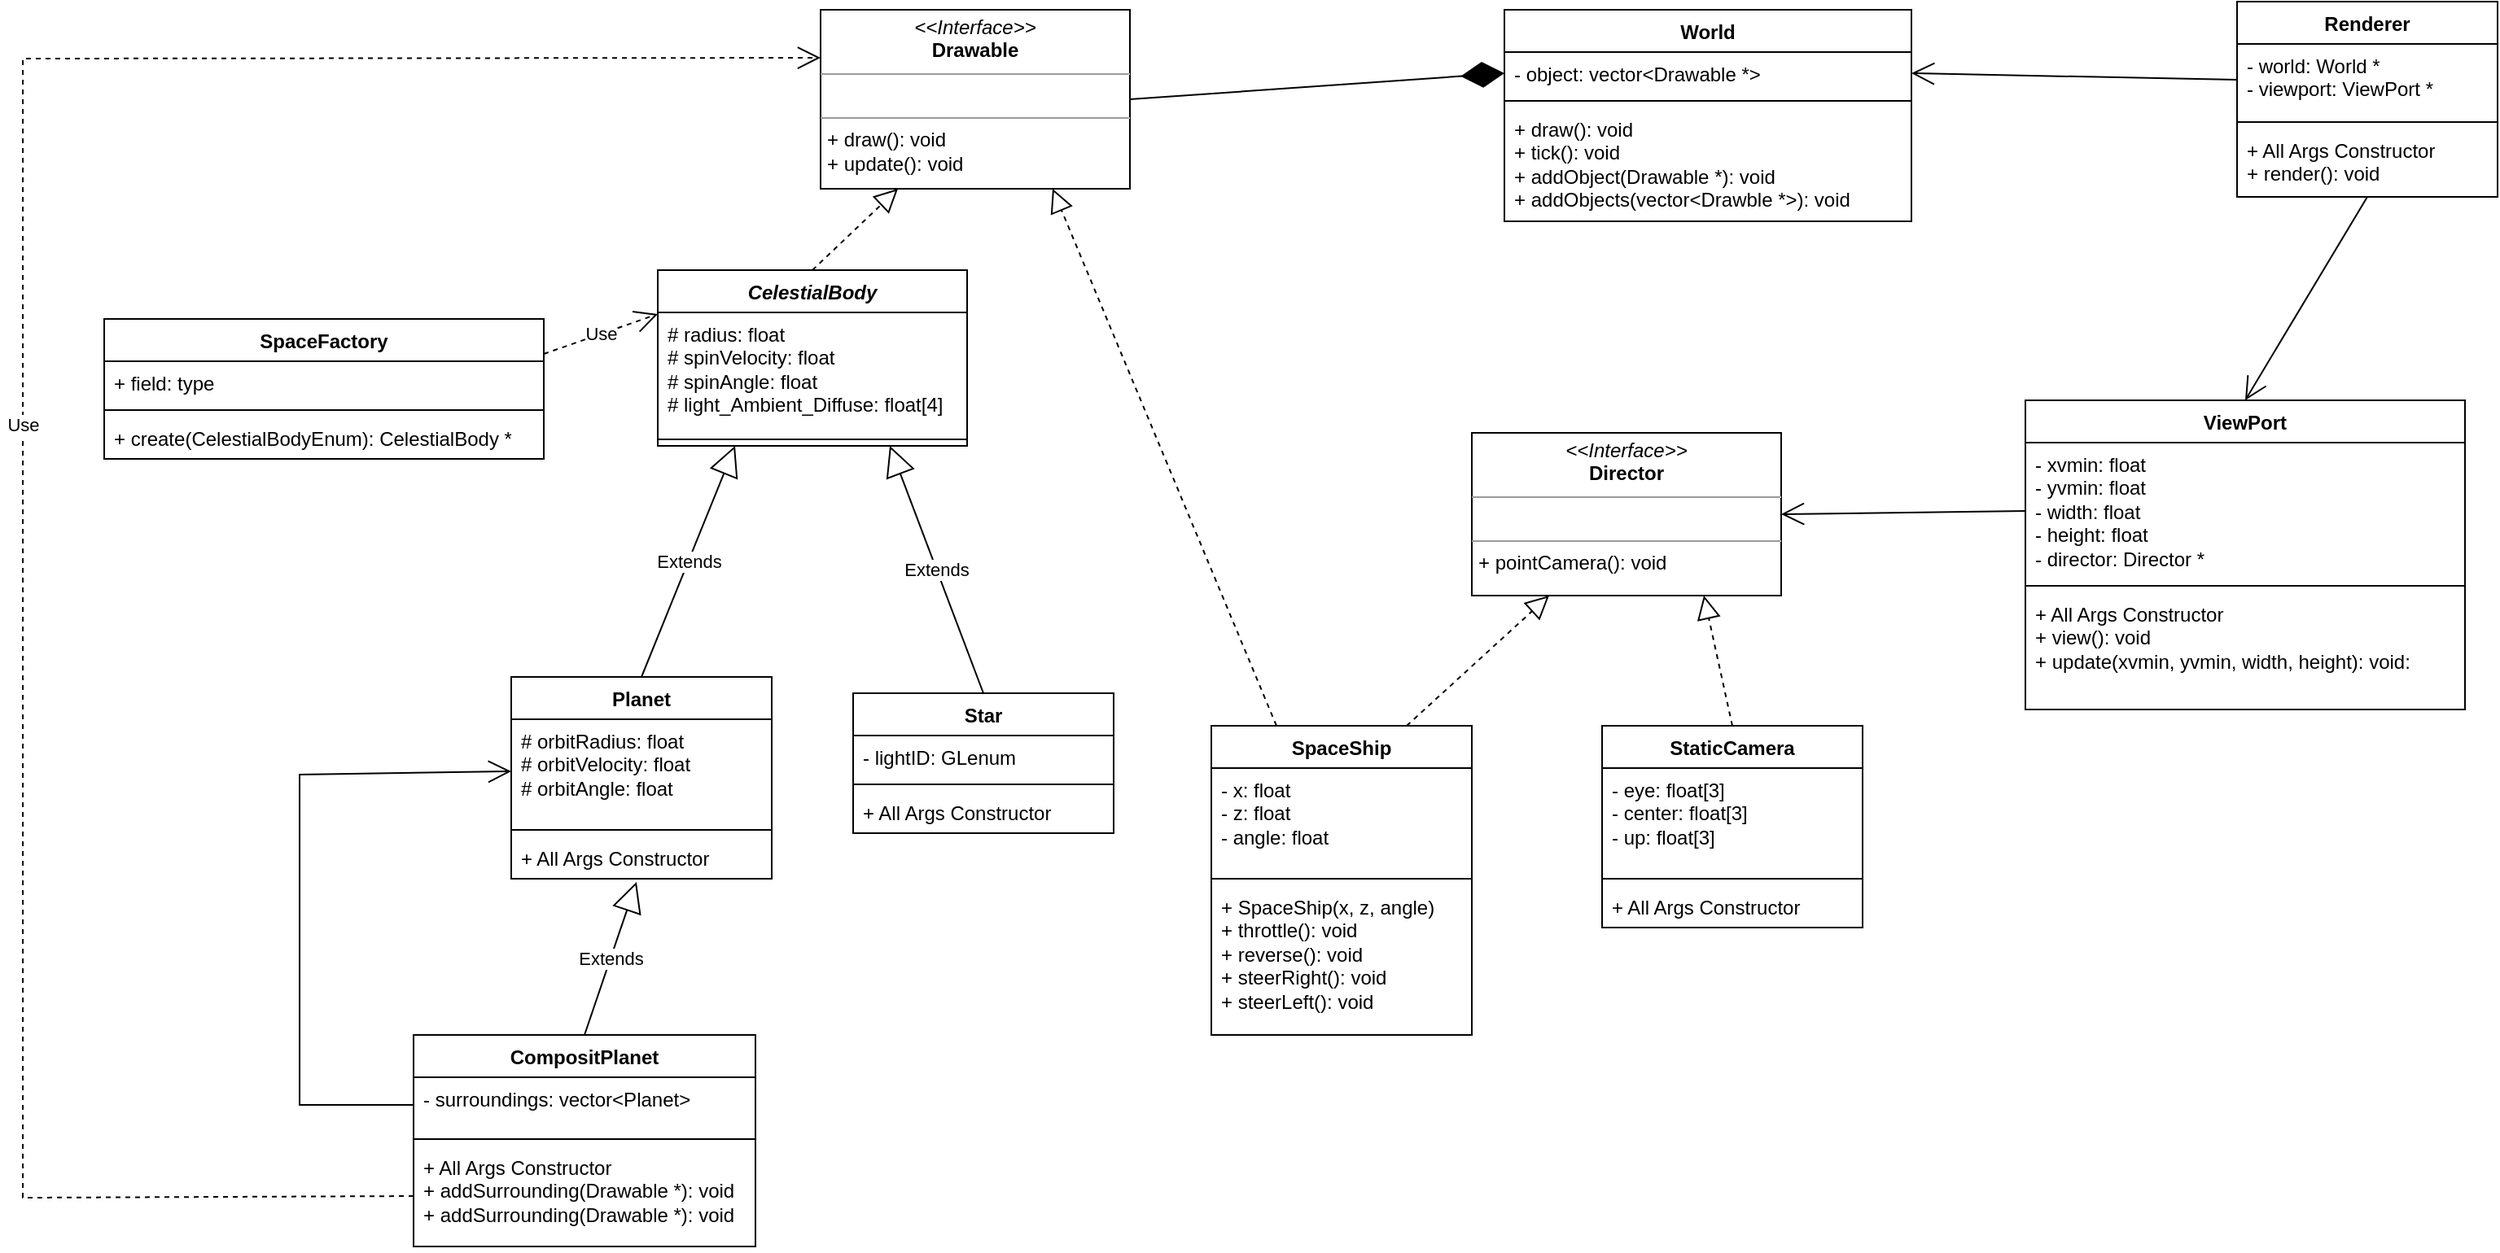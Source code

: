 <mxfile version="21.2.1" type="device">
  <diagram name="Page-1" id="YA8auVT5l-mC5QDapxrh">
    <mxGraphModel dx="3149" dy="1091" grid="1" gridSize="10" guides="1" tooltips="1" connect="1" arrows="1" fold="1" page="1" pageScale="1" pageWidth="1100" pageHeight="850" math="0" shadow="0">
      <root>
        <mxCell id="0" />
        <mxCell id="1" parent="0" />
        <mxCell id="5R4qzBZSKDGuNzsZwvef-4" value="&lt;p style=&quot;margin:0px;margin-top:4px;text-align:center;&quot;&gt;&lt;i&gt;&amp;lt;&amp;lt;Interface&amp;gt;&amp;gt;&lt;/i&gt;&lt;br&gt;&lt;b&gt;Drawable&lt;/b&gt;&lt;/p&gt;&lt;hr size=&quot;1&quot;&gt;&lt;p style=&quot;margin:0px;margin-left:4px;&quot;&gt;&lt;br&gt;&lt;/p&gt;&lt;hr size=&quot;1&quot;&gt;&lt;p style=&quot;margin:0px;margin-left:4px;&quot;&gt;+ draw(): void&lt;br&gt;+ update(): void&lt;/p&gt;" style="verticalAlign=top;align=left;overflow=fill;fontSize=12;fontFamily=Helvetica;html=1;whiteSpace=wrap;" vertex="1" parent="1">
          <mxGeometry x="290" y="45" width="190" height="110" as="geometry" />
        </mxCell>
        <mxCell id="5R4qzBZSKDGuNzsZwvef-5" value="&lt;i&gt;CelestialBody&lt;/i&gt;" style="swimlane;fontStyle=1;align=center;verticalAlign=top;childLayout=stackLayout;horizontal=1;startSize=26;horizontalStack=0;resizeParent=1;resizeParentMax=0;resizeLast=0;collapsible=1;marginBottom=0;whiteSpace=wrap;html=1;" vertex="1" parent="1">
          <mxGeometry x="190" y="205" width="190" height="108" as="geometry" />
        </mxCell>
        <mxCell id="5R4qzBZSKDGuNzsZwvef-6" value="# radius: float&lt;br&gt;# spinVelocity: float&lt;br&gt;# spinAngle: float&lt;br&gt;# light_Ambient_Diffuse: float[4]" style="text;strokeColor=none;fillColor=none;align=left;verticalAlign=top;spacingLeft=4;spacingRight=4;overflow=hidden;rotatable=0;points=[[0,0.5],[1,0.5]];portConstraint=eastwest;whiteSpace=wrap;html=1;" vertex="1" parent="5R4qzBZSKDGuNzsZwvef-5">
          <mxGeometry y="26" width="190" height="74" as="geometry" />
        </mxCell>
        <mxCell id="5R4qzBZSKDGuNzsZwvef-7" value="" style="line;strokeWidth=1;fillColor=none;align=left;verticalAlign=middle;spacingTop=-1;spacingLeft=3;spacingRight=3;rotatable=0;labelPosition=right;points=[];portConstraint=eastwest;strokeColor=inherit;" vertex="1" parent="5R4qzBZSKDGuNzsZwvef-5">
          <mxGeometry y="100" width="190" height="8" as="geometry" />
        </mxCell>
        <mxCell id="5R4qzBZSKDGuNzsZwvef-9" value="Planet" style="swimlane;fontStyle=1;align=center;verticalAlign=top;childLayout=stackLayout;horizontal=1;startSize=26;horizontalStack=0;resizeParent=1;resizeParentMax=0;resizeLast=0;collapsible=1;marginBottom=0;whiteSpace=wrap;html=1;" vertex="1" parent="1">
          <mxGeometry x="100" y="455" width="160" height="124" as="geometry" />
        </mxCell>
        <mxCell id="5R4qzBZSKDGuNzsZwvef-10" value="# orbitRadius: float&lt;br&gt;# orbitVelocity: float&lt;br&gt;# orbitAngle: float" style="text;strokeColor=none;fillColor=none;align=left;verticalAlign=top;spacingLeft=4;spacingRight=4;overflow=hidden;rotatable=0;points=[[0,0.5],[1,0.5]];portConstraint=eastwest;whiteSpace=wrap;html=1;" vertex="1" parent="5R4qzBZSKDGuNzsZwvef-9">
          <mxGeometry y="26" width="160" height="64" as="geometry" />
        </mxCell>
        <mxCell id="5R4qzBZSKDGuNzsZwvef-11" value="" style="line;strokeWidth=1;fillColor=none;align=left;verticalAlign=middle;spacingTop=-1;spacingLeft=3;spacingRight=3;rotatable=0;labelPosition=right;points=[];portConstraint=eastwest;strokeColor=inherit;" vertex="1" parent="5R4qzBZSKDGuNzsZwvef-9">
          <mxGeometry y="90" width="160" height="8" as="geometry" />
        </mxCell>
        <mxCell id="5R4qzBZSKDGuNzsZwvef-12" value="+ All Args Constructor" style="text;strokeColor=none;fillColor=none;align=left;verticalAlign=top;spacingLeft=4;spacingRight=4;overflow=hidden;rotatable=0;points=[[0,0.5],[1,0.5]];portConstraint=eastwest;whiteSpace=wrap;html=1;" vertex="1" parent="5R4qzBZSKDGuNzsZwvef-9">
          <mxGeometry y="98" width="160" height="26" as="geometry" />
        </mxCell>
        <mxCell id="5R4qzBZSKDGuNzsZwvef-13" value="Star" style="swimlane;fontStyle=1;align=center;verticalAlign=top;childLayout=stackLayout;horizontal=1;startSize=26;horizontalStack=0;resizeParent=1;resizeParentMax=0;resizeLast=0;collapsible=1;marginBottom=0;whiteSpace=wrap;html=1;" vertex="1" parent="1">
          <mxGeometry x="310" y="465" width="160" height="86" as="geometry" />
        </mxCell>
        <mxCell id="5R4qzBZSKDGuNzsZwvef-14" value="- lightID: GLenum" style="text;strokeColor=none;fillColor=none;align=left;verticalAlign=top;spacingLeft=4;spacingRight=4;overflow=hidden;rotatable=0;points=[[0,0.5],[1,0.5]];portConstraint=eastwest;whiteSpace=wrap;html=1;" vertex="1" parent="5R4qzBZSKDGuNzsZwvef-13">
          <mxGeometry y="26" width="160" height="26" as="geometry" />
        </mxCell>
        <mxCell id="5R4qzBZSKDGuNzsZwvef-15" value="" style="line;strokeWidth=1;fillColor=none;align=left;verticalAlign=middle;spacingTop=-1;spacingLeft=3;spacingRight=3;rotatable=0;labelPosition=right;points=[];portConstraint=eastwest;strokeColor=inherit;" vertex="1" parent="5R4qzBZSKDGuNzsZwvef-13">
          <mxGeometry y="52" width="160" height="8" as="geometry" />
        </mxCell>
        <mxCell id="5R4qzBZSKDGuNzsZwvef-16" value="+ All Args Constructor" style="text;strokeColor=none;fillColor=none;align=left;verticalAlign=top;spacingLeft=4;spacingRight=4;overflow=hidden;rotatable=0;points=[[0,0.5],[1,0.5]];portConstraint=eastwest;whiteSpace=wrap;html=1;" vertex="1" parent="5R4qzBZSKDGuNzsZwvef-13">
          <mxGeometry y="60" width="160" height="26" as="geometry" />
        </mxCell>
        <mxCell id="5R4qzBZSKDGuNzsZwvef-25" value="" style="endArrow=block;dashed=1;endFill=0;endSize=12;html=1;rounded=0;exitX=0.5;exitY=0;exitDx=0;exitDy=0;entryX=0.25;entryY=1;entryDx=0;entryDy=0;" edge="1" parent="1" source="5R4qzBZSKDGuNzsZwvef-5" target="5R4qzBZSKDGuNzsZwvef-4">
          <mxGeometry width="160" relative="1" as="geometry">
            <mxPoint x="240" y="465" as="sourcePoint" />
            <mxPoint x="380" y="155" as="targetPoint" />
          </mxGeometry>
        </mxCell>
        <mxCell id="5R4qzBZSKDGuNzsZwvef-26" value="Extends" style="endArrow=block;endSize=16;endFill=0;html=1;rounded=0;entryX=0.25;entryY=1;entryDx=0;entryDy=0;exitX=0.5;exitY=0;exitDx=0;exitDy=0;" edge="1" parent="1" source="5R4qzBZSKDGuNzsZwvef-9" target="5R4qzBZSKDGuNzsZwvef-5">
          <mxGeometry width="160" relative="1" as="geometry">
            <mxPoint x="470" y="335" as="sourcePoint" />
            <mxPoint x="630" y="335" as="targetPoint" />
          </mxGeometry>
        </mxCell>
        <mxCell id="5R4qzBZSKDGuNzsZwvef-27" value="Extends" style="endArrow=block;endSize=16;endFill=0;html=1;rounded=0;entryX=0.75;entryY=1;entryDx=0;entryDy=0;exitX=0.5;exitY=0;exitDx=0;exitDy=0;" edge="1" parent="1" source="5R4qzBZSKDGuNzsZwvef-13" target="5R4qzBZSKDGuNzsZwvef-5">
          <mxGeometry width="160" relative="1" as="geometry">
            <mxPoint x="190" y="465" as="sourcePoint" />
            <mxPoint x="315" y="323" as="targetPoint" />
          </mxGeometry>
        </mxCell>
        <mxCell id="5R4qzBZSKDGuNzsZwvef-28" value="SpaceFactory" style="swimlane;fontStyle=1;align=center;verticalAlign=top;childLayout=stackLayout;horizontal=1;startSize=26;horizontalStack=0;resizeParent=1;resizeParentMax=0;resizeLast=0;collapsible=1;marginBottom=0;whiteSpace=wrap;html=1;" vertex="1" parent="1">
          <mxGeometry x="-150" y="235" width="270" height="86" as="geometry" />
        </mxCell>
        <mxCell id="5R4qzBZSKDGuNzsZwvef-29" value="+ field: type" style="text;strokeColor=none;fillColor=none;align=left;verticalAlign=top;spacingLeft=4;spacingRight=4;overflow=hidden;rotatable=0;points=[[0,0.5],[1,0.5]];portConstraint=eastwest;whiteSpace=wrap;html=1;" vertex="1" parent="5R4qzBZSKDGuNzsZwvef-28">
          <mxGeometry y="26" width="270" height="26" as="geometry" />
        </mxCell>
        <mxCell id="5R4qzBZSKDGuNzsZwvef-30" value="" style="line;strokeWidth=1;fillColor=none;align=left;verticalAlign=middle;spacingTop=-1;spacingLeft=3;spacingRight=3;rotatable=0;labelPosition=right;points=[];portConstraint=eastwest;strokeColor=inherit;" vertex="1" parent="5R4qzBZSKDGuNzsZwvef-28">
          <mxGeometry y="52" width="270" height="8" as="geometry" />
        </mxCell>
        <mxCell id="5R4qzBZSKDGuNzsZwvef-31" value="+ create(CelestialBodyEnum): CelestialBody *" style="text;strokeColor=none;fillColor=none;align=left;verticalAlign=top;spacingLeft=4;spacingRight=4;overflow=hidden;rotatable=0;points=[[0,0.5],[1,0.5]];portConstraint=eastwest;whiteSpace=wrap;html=1;" vertex="1" parent="5R4qzBZSKDGuNzsZwvef-28">
          <mxGeometry y="60" width="270" height="26" as="geometry" />
        </mxCell>
        <mxCell id="5R4qzBZSKDGuNzsZwvef-32" value="Use" style="endArrow=open;endSize=12;dashed=1;html=1;rounded=0;exitX=1;exitY=0.25;exitDx=0;exitDy=0;entryX=0;entryY=0.25;entryDx=0;entryDy=0;" edge="1" parent="1" source="5R4qzBZSKDGuNzsZwvef-28" target="5R4qzBZSKDGuNzsZwvef-5">
          <mxGeometry width="160" relative="1" as="geometry">
            <mxPoint x="470" y="335" as="sourcePoint" />
            <mxPoint x="150" y="255" as="targetPoint" />
          </mxGeometry>
        </mxCell>
        <mxCell id="5R4qzBZSKDGuNzsZwvef-33" value="&lt;p style=&quot;margin:0px;margin-top:4px;text-align:center;&quot;&gt;&lt;i&gt;&amp;lt;&amp;lt;Interface&amp;gt;&amp;gt;&lt;/i&gt;&lt;br&gt;&lt;b&gt;Director&lt;/b&gt;&lt;/p&gt;&lt;hr size=&quot;1&quot;&gt;&lt;p style=&quot;margin:0px;margin-left:4px;&quot;&gt;&lt;br&gt;&lt;/p&gt;&lt;hr size=&quot;1&quot;&gt;&lt;p style=&quot;margin:0px;margin-left:4px;&quot;&gt;+ pointCamera(): void&lt;br&gt;&lt;/p&gt;" style="verticalAlign=top;align=left;overflow=fill;fontSize=12;fontFamily=Helvetica;html=1;whiteSpace=wrap;" vertex="1" parent="1">
          <mxGeometry x="690" y="305" width="190" height="100" as="geometry" />
        </mxCell>
        <mxCell id="5R4qzBZSKDGuNzsZwvef-36" value="CompositPlanet" style="swimlane;fontStyle=1;align=center;verticalAlign=top;childLayout=stackLayout;horizontal=1;startSize=26;horizontalStack=0;resizeParent=1;resizeParentMax=0;resizeLast=0;collapsible=1;marginBottom=0;whiteSpace=wrap;html=1;" vertex="1" parent="1">
          <mxGeometry x="40" y="675" width="210" height="130" as="geometry" />
        </mxCell>
        <mxCell id="5R4qzBZSKDGuNzsZwvef-37" value="- surroundings: vector&amp;lt;Planet&amp;gt;" style="text;strokeColor=none;fillColor=none;align=left;verticalAlign=top;spacingLeft=4;spacingRight=4;overflow=hidden;rotatable=0;points=[[0,0.5],[1,0.5]];portConstraint=eastwest;whiteSpace=wrap;html=1;" vertex="1" parent="5R4qzBZSKDGuNzsZwvef-36">
          <mxGeometry y="26" width="210" height="34" as="geometry" />
        </mxCell>
        <mxCell id="5R4qzBZSKDGuNzsZwvef-38" value="" style="line;strokeWidth=1;fillColor=none;align=left;verticalAlign=middle;spacingTop=-1;spacingLeft=3;spacingRight=3;rotatable=0;labelPosition=right;points=[];portConstraint=eastwest;strokeColor=inherit;" vertex="1" parent="5R4qzBZSKDGuNzsZwvef-36">
          <mxGeometry y="60" width="210" height="8" as="geometry" />
        </mxCell>
        <mxCell id="5R4qzBZSKDGuNzsZwvef-39" value="+ All Args Constructor&lt;br&gt;+ addSurrounding(Drawable *): void&lt;br&gt;+ addSurrounding(Drawable *): void" style="text;strokeColor=none;fillColor=none;align=left;verticalAlign=top;spacingLeft=4;spacingRight=4;overflow=hidden;rotatable=0;points=[[0,0.5],[1,0.5]];portConstraint=eastwest;whiteSpace=wrap;html=1;" vertex="1" parent="5R4qzBZSKDGuNzsZwvef-36">
          <mxGeometry y="68" width="210" height="62" as="geometry" />
        </mxCell>
        <mxCell id="5R4qzBZSKDGuNzsZwvef-40" value="Extends" style="endArrow=block;endSize=16;endFill=0;html=1;rounded=0;entryX=0.481;entryY=1.077;entryDx=0;entryDy=0;exitX=0.5;exitY=0;exitDx=0;exitDy=0;entryPerimeter=0;" edge="1" parent="1" source="5R4qzBZSKDGuNzsZwvef-36" target="5R4qzBZSKDGuNzsZwvef-12">
          <mxGeometry width="160" relative="1" as="geometry">
            <mxPoint x="190" y="465" as="sourcePoint" />
            <mxPoint x="268" y="323" as="targetPoint" />
          </mxGeometry>
        </mxCell>
        <mxCell id="5R4qzBZSKDGuNzsZwvef-41" value="" style="endArrow=open;endFill=1;endSize=12;html=1;rounded=0;exitX=0;exitY=0.5;exitDx=0;exitDy=0;entryX=0;entryY=0.5;entryDx=0;entryDy=0;" edge="1" parent="1" source="5R4qzBZSKDGuNzsZwvef-37" target="5R4qzBZSKDGuNzsZwvef-10">
          <mxGeometry width="160" relative="1" as="geometry">
            <mxPoint x="180" y="585" as="sourcePoint" />
            <mxPoint x="340" y="585" as="targetPoint" />
            <Array as="points">
              <mxPoint x="-30" y="718" />
              <mxPoint x="-30" y="515" />
            </Array>
          </mxGeometry>
        </mxCell>
        <mxCell id="5R4qzBZSKDGuNzsZwvef-42" value="Use" style="endArrow=open;endSize=12;dashed=1;html=1;rounded=0;entryX=0;entryY=0.25;entryDx=0;entryDy=0;exitX=0;exitY=0.5;exitDx=0;exitDy=0;" edge="1" parent="1" source="5R4qzBZSKDGuNzsZwvef-39">
          <mxGeometry width="160" relative="1" as="geometry">
            <mxPoint x="10" y="775" as="sourcePoint" />
            <mxPoint x="290" y="74.5" as="targetPoint" />
            <Array as="points">
              <mxPoint x="-200" y="775" />
              <mxPoint x="-200" y="75" />
            </Array>
          </mxGeometry>
        </mxCell>
        <mxCell id="5R4qzBZSKDGuNzsZwvef-43" value="StaticCamera" style="swimlane;fontStyle=1;align=center;verticalAlign=top;childLayout=stackLayout;horizontal=1;startSize=26;horizontalStack=0;resizeParent=1;resizeParentMax=0;resizeLast=0;collapsible=1;marginBottom=0;whiteSpace=wrap;html=1;" vertex="1" parent="1">
          <mxGeometry x="770" y="485" width="160" height="124" as="geometry" />
        </mxCell>
        <mxCell id="5R4qzBZSKDGuNzsZwvef-44" value="- eye: float[3]&lt;br&gt;- center: float[3]&lt;br&gt;- up: float[3]" style="text;strokeColor=none;fillColor=none;align=left;verticalAlign=top;spacingLeft=4;spacingRight=4;overflow=hidden;rotatable=0;points=[[0,0.5],[1,0.5]];portConstraint=eastwest;whiteSpace=wrap;html=1;" vertex="1" parent="5R4qzBZSKDGuNzsZwvef-43">
          <mxGeometry y="26" width="160" height="64" as="geometry" />
        </mxCell>
        <mxCell id="5R4qzBZSKDGuNzsZwvef-45" value="" style="line;strokeWidth=1;fillColor=none;align=left;verticalAlign=middle;spacingTop=-1;spacingLeft=3;spacingRight=3;rotatable=0;labelPosition=right;points=[];portConstraint=eastwest;strokeColor=inherit;" vertex="1" parent="5R4qzBZSKDGuNzsZwvef-43">
          <mxGeometry y="90" width="160" height="8" as="geometry" />
        </mxCell>
        <mxCell id="5R4qzBZSKDGuNzsZwvef-46" value="+ All Args Constructor" style="text;strokeColor=none;fillColor=none;align=left;verticalAlign=top;spacingLeft=4;spacingRight=4;overflow=hidden;rotatable=0;points=[[0,0.5],[1,0.5]];portConstraint=eastwest;whiteSpace=wrap;html=1;" vertex="1" parent="5R4qzBZSKDGuNzsZwvef-43">
          <mxGeometry y="98" width="160" height="26" as="geometry" />
        </mxCell>
        <mxCell id="5R4qzBZSKDGuNzsZwvef-47" value="SpaceShip" style="swimlane;fontStyle=1;align=center;verticalAlign=top;childLayout=stackLayout;horizontal=1;startSize=26;horizontalStack=0;resizeParent=1;resizeParentMax=0;resizeLast=0;collapsible=1;marginBottom=0;whiteSpace=wrap;html=1;" vertex="1" parent="1">
          <mxGeometry x="530" y="485" width="160" height="190" as="geometry" />
        </mxCell>
        <mxCell id="5R4qzBZSKDGuNzsZwvef-48" value="- x: float&lt;br&gt;- z: float&lt;br&gt;- angle: float" style="text;strokeColor=none;fillColor=none;align=left;verticalAlign=top;spacingLeft=4;spacingRight=4;overflow=hidden;rotatable=0;points=[[0,0.5],[1,0.5]];portConstraint=eastwest;whiteSpace=wrap;html=1;" vertex="1" parent="5R4qzBZSKDGuNzsZwvef-47">
          <mxGeometry y="26" width="160" height="64" as="geometry" />
        </mxCell>
        <mxCell id="5R4qzBZSKDGuNzsZwvef-49" value="" style="line;strokeWidth=1;fillColor=none;align=left;verticalAlign=middle;spacingTop=-1;spacingLeft=3;spacingRight=3;rotatable=0;labelPosition=right;points=[];portConstraint=eastwest;strokeColor=inherit;" vertex="1" parent="5R4qzBZSKDGuNzsZwvef-47">
          <mxGeometry y="90" width="160" height="8" as="geometry" />
        </mxCell>
        <mxCell id="5R4qzBZSKDGuNzsZwvef-50" value="+ SpaceShip(x, z, angle)&lt;br&gt;+ throttle(): void&lt;br&gt;+ reverse(): void&lt;br&gt;+ steerRight(): void&lt;br&gt;+ steerLeft(): void" style="text;strokeColor=none;fillColor=none;align=left;verticalAlign=top;spacingLeft=4;spacingRight=4;overflow=hidden;rotatable=0;points=[[0,0.5],[1,0.5]];portConstraint=eastwest;whiteSpace=wrap;html=1;" vertex="1" parent="5R4qzBZSKDGuNzsZwvef-47">
          <mxGeometry y="98" width="160" height="92" as="geometry" />
        </mxCell>
        <mxCell id="5R4qzBZSKDGuNzsZwvef-51" value="" style="endArrow=block;dashed=1;endFill=0;endSize=12;html=1;rounded=0;entryX=0.75;entryY=1;entryDx=0;entryDy=0;exitX=0.25;exitY=0;exitDx=0;exitDy=0;" edge="1" parent="1" source="5R4qzBZSKDGuNzsZwvef-47" target="5R4qzBZSKDGuNzsZwvef-4">
          <mxGeometry width="160" relative="1" as="geometry">
            <mxPoint x="260" y="445" as="sourcePoint" />
            <mxPoint x="420" y="445" as="targetPoint" />
          </mxGeometry>
        </mxCell>
        <mxCell id="5R4qzBZSKDGuNzsZwvef-52" value="" style="endArrow=block;dashed=1;endFill=0;endSize=12;html=1;rounded=0;exitX=0.75;exitY=0;exitDx=0;exitDy=0;entryX=0.25;entryY=1;entryDx=0;entryDy=0;" edge="1" parent="1" source="5R4qzBZSKDGuNzsZwvef-47" target="5R4qzBZSKDGuNzsZwvef-33">
          <mxGeometry width="160" relative="1" as="geometry">
            <mxPoint x="620" y="495" as="sourcePoint" />
            <mxPoint x="790" y="405" as="targetPoint" />
          </mxGeometry>
        </mxCell>
        <mxCell id="5R4qzBZSKDGuNzsZwvef-53" value="" style="endArrow=block;dashed=1;endFill=0;endSize=12;html=1;rounded=0;entryX=0.75;entryY=1;entryDx=0;entryDy=0;exitX=0.5;exitY=0;exitDx=0;exitDy=0;" edge="1" parent="1" source="5R4qzBZSKDGuNzsZwvef-43" target="5R4qzBZSKDGuNzsZwvef-33">
          <mxGeometry width="160" relative="1" as="geometry">
            <mxPoint x="630" y="505" as="sourcePoint" />
            <mxPoint x="383" y="375" as="targetPoint" />
          </mxGeometry>
        </mxCell>
        <mxCell id="5R4qzBZSKDGuNzsZwvef-54" value="ViewPort" style="swimlane;fontStyle=1;align=center;verticalAlign=top;childLayout=stackLayout;horizontal=1;startSize=26;horizontalStack=0;resizeParent=1;resizeParentMax=0;resizeLast=0;collapsible=1;marginBottom=0;whiteSpace=wrap;html=1;" vertex="1" parent="1">
          <mxGeometry x="1030" y="285" width="270" height="190" as="geometry" />
        </mxCell>
        <mxCell id="5R4qzBZSKDGuNzsZwvef-55" value="- xvmin: float&lt;br&gt;- yvmin: float&lt;br&gt;- width: float&lt;br&gt;- height: float&lt;br&gt;- director: Director *" style="text;strokeColor=none;fillColor=none;align=left;verticalAlign=top;spacingLeft=4;spacingRight=4;overflow=hidden;rotatable=0;points=[[0,0.5],[1,0.5]];portConstraint=eastwest;whiteSpace=wrap;html=1;" vertex="1" parent="5R4qzBZSKDGuNzsZwvef-54">
          <mxGeometry y="26" width="270" height="84" as="geometry" />
        </mxCell>
        <mxCell id="5R4qzBZSKDGuNzsZwvef-56" value="" style="line;strokeWidth=1;fillColor=none;align=left;verticalAlign=middle;spacingTop=-1;spacingLeft=3;spacingRight=3;rotatable=0;labelPosition=right;points=[];portConstraint=eastwest;strokeColor=inherit;" vertex="1" parent="5R4qzBZSKDGuNzsZwvef-54">
          <mxGeometry y="110" width="270" height="8" as="geometry" />
        </mxCell>
        <mxCell id="5R4qzBZSKDGuNzsZwvef-57" value="+ All Args Constructor&lt;br&gt;+ view(): void&lt;br&gt;+ update(xvmin, yvmin, width, height): void:&amp;nbsp;" style="text;strokeColor=none;fillColor=none;align=left;verticalAlign=top;spacingLeft=4;spacingRight=4;overflow=hidden;rotatable=0;points=[[0,0.5],[1,0.5]];portConstraint=eastwest;whiteSpace=wrap;html=1;" vertex="1" parent="5R4qzBZSKDGuNzsZwvef-54">
          <mxGeometry y="118" width="270" height="72" as="geometry" />
        </mxCell>
        <mxCell id="5R4qzBZSKDGuNzsZwvef-58" value="" style="endArrow=open;endFill=1;endSize=12;html=1;rounded=0;entryX=1;entryY=0.5;entryDx=0;entryDy=0;exitX=0;exitY=0.5;exitDx=0;exitDy=0;" edge="1" parent="1" source="5R4qzBZSKDGuNzsZwvef-55" target="5R4qzBZSKDGuNzsZwvef-33">
          <mxGeometry width="160" relative="1" as="geometry">
            <mxPoint x="610" y="545" as="sourcePoint" />
            <mxPoint x="770" y="545" as="targetPoint" />
          </mxGeometry>
        </mxCell>
        <mxCell id="5R4qzBZSKDGuNzsZwvef-59" value="World" style="swimlane;fontStyle=1;align=center;verticalAlign=top;childLayout=stackLayout;horizontal=1;startSize=26;horizontalStack=0;resizeParent=1;resizeParentMax=0;resizeLast=0;collapsible=1;marginBottom=0;whiteSpace=wrap;html=1;" vertex="1" parent="1">
          <mxGeometry x="710" y="45" width="250" height="130" as="geometry" />
        </mxCell>
        <mxCell id="5R4qzBZSKDGuNzsZwvef-60" value="- object: vector&amp;lt;Drawable *&amp;gt;" style="text;strokeColor=none;fillColor=none;align=left;verticalAlign=top;spacingLeft=4;spacingRight=4;overflow=hidden;rotatable=0;points=[[0,0.5],[1,0.5]];portConstraint=eastwest;whiteSpace=wrap;html=1;" vertex="1" parent="5R4qzBZSKDGuNzsZwvef-59">
          <mxGeometry y="26" width="250" height="26" as="geometry" />
        </mxCell>
        <mxCell id="5R4qzBZSKDGuNzsZwvef-61" value="" style="line;strokeWidth=1;fillColor=none;align=left;verticalAlign=middle;spacingTop=-1;spacingLeft=3;spacingRight=3;rotatable=0;labelPosition=right;points=[];portConstraint=eastwest;strokeColor=inherit;" vertex="1" parent="5R4qzBZSKDGuNzsZwvef-59">
          <mxGeometry y="52" width="250" height="8" as="geometry" />
        </mxCell>
        <mxCell id="5R4qzBZSKDGuNzsZwvef-62" value="+ draw(): void&lt;br&gt;+ tick(): void&lt;br&gt;+ addObject(Drawable *): void&lt;br&gt;+ addObjects(vector&amp;lt;Drawble *&amp;gt;): void" style="text;strokeColor=none;fillColor=none;align=left;verticalAlign=top;spacingLeft=4;spacingRight=4;overflow=hidden;rotatable=0;points=[[0,0.5],[1,0.5]];portConstraint=eastwest;whiteSpace=wrap;html=1;" vertex="1" parent="5R4qzBZSKDGuNzsZwvef-59">
          <mxGeometry y="60" width="250" height="70" as="geometry" />
        </mxCell>
        <mxCell id="5R4qzBZSKDGuNzsZwvef-65" value="" style="endArrow=diamondThin;endFill=1;endSize=24;html=1;rounded=0;entryX=0;entryY=0.5;entryDx=0;entryDy=0;exitX=1;exitY=0.5;exitDx=0;exitDy=0;" edge="1" parent="1" source="5R4qzBZSKDGuNzsZwvef-4" target="5R4qzBZSKDGuNzsZwvef-60">
          <mxGeometry width="160" relative="1" as="geometry">
            <mxPoint x="680" y="315" as="sourcePoint" />
            <mxPoint x="840" y="315" as="targetPoint" />
          </mxGeometry>
        </mxCell>
        <mxCell id="5R4qzBZSKDGuNzsZwvef-66" value="Renderer" style="swimlane;fontStyle=1;align=center;verticalAlign=top;childLayout=stackLayout;horizontal=1;startSize=26;horizontalStack=0;resizeParent=1;resizeParentMax=0;resizeLast=0;collapsible=1;marginBottom=0;whiteSpace=wrap;html=1;" vertex="1" parent="1">
          <mxGeometry x="1160" y="40" width="160" height="120" as="geometry" />
        </mxCell>
        <mxCell id="5R4qzBZSKDGuNzsZwvef-67" value="- world: World *&lt;br&gt;- viewport: ViewPort *" style="text;strokeColor=none;fillColor=none;align=left;verticalAlign=top;spacingLeft=4;spacingRight=4;overflow=hidden;rotatable=0;points=[[0,0.5],[1,0.5]];portConstraint=eastwest;whiteSpace=wrap;html=1;" vertex="1" parent="5R4qzBZSKDGuNzsZwvef-66">
          <mxGeometry y="26" width="160" height="44" as="geometry" />
        </mxCell>
        <mxCell id="5R4qzBZSKDGuNzsZwvef-68" value="" style="line;strokeWidth=1;fillColor=none;align=left;verticalAlign=middle;spacingTop=-1;spacingLeft=3;spacingRight=3;rotatable=0;labelPosition=right;points=[];portConstraint=eastwest;strokeColor=inherit;" vertex="1" parent="5R4qzBZSKDGuNzsZwvef-66">
          <mxGeometry y="70" width="160" height="8" as="geometry" />
        </mxCell>
        <mxCell id="5R4qzBZSKDGuNzsZwvef-69" value="+ All Args Constructor&lt;br&gt;+ render(): void" style="text;strokeColor=none;fillColor=none;align=left;verticalAlign=top;spacingLeft=4;spacingRight=4;overflow=hidden;rotatable=0;points=[[0,0.5],[1,0.5]];portConstraint=eastwest;whiteSpace=wrap;html=1;" vertex="1" parent="5R4qzBZSKDGuNzsZwvef-66">
          <mxGeometry y="78" width="160" height="42" as="geometry" />
        </mxCell>
        <mxCell id="5R4qzBZSKDGuNzsZwvef-71" value="" style="endArrow=open;endFill=1;endSize=12;html=1;rounded=0;entryX=1;entryY=0.5;entryDx=0;entryDy=0;exitX=0;exitY=0.5;exitDx=0;exitDy=0;" edge="1" parent="1" source="5R4qzBZSKDGuNzsZwvef-67" target="5R4qzBZSKDGuNzsZwvef-60">
          <mxGeometry width="160" relative="1" as="geometry">
            <mxPoint x="910" y="255" as="sourcePoint" />
            <mxPoint x="1070" y="255" as="targetPoint" />
          </mxGeometry>
        </mxCell>
        <mxCell id="5R4qzBZSKDGuNzsZwvef-72" value="" style="endArrow=open;endFill=1;endSize=12;html=1;rounded=0;entryX=0.5;entryY=0;entryDx=0;entryDy=0;exitX=0.5;exitY=1;exitDx=0;exitDy=0;" edge="1" parent="1" source="5R4qzBZSKDGuNzsZwvef-66" target="5R4qzBZSKDGuNzsZwvef-54">
          <mxGeometry width="160" relative="1" as="geometry">
            <mxPoint x="1230" y="185" as="sourcePoint" />
            <mxPoint x="970" y="94" as="targetPoint" />
          </mxGeometry>
        </mxCell>
      </root>
    </mxGraphModel>
  </diagram>
</mxfile>
